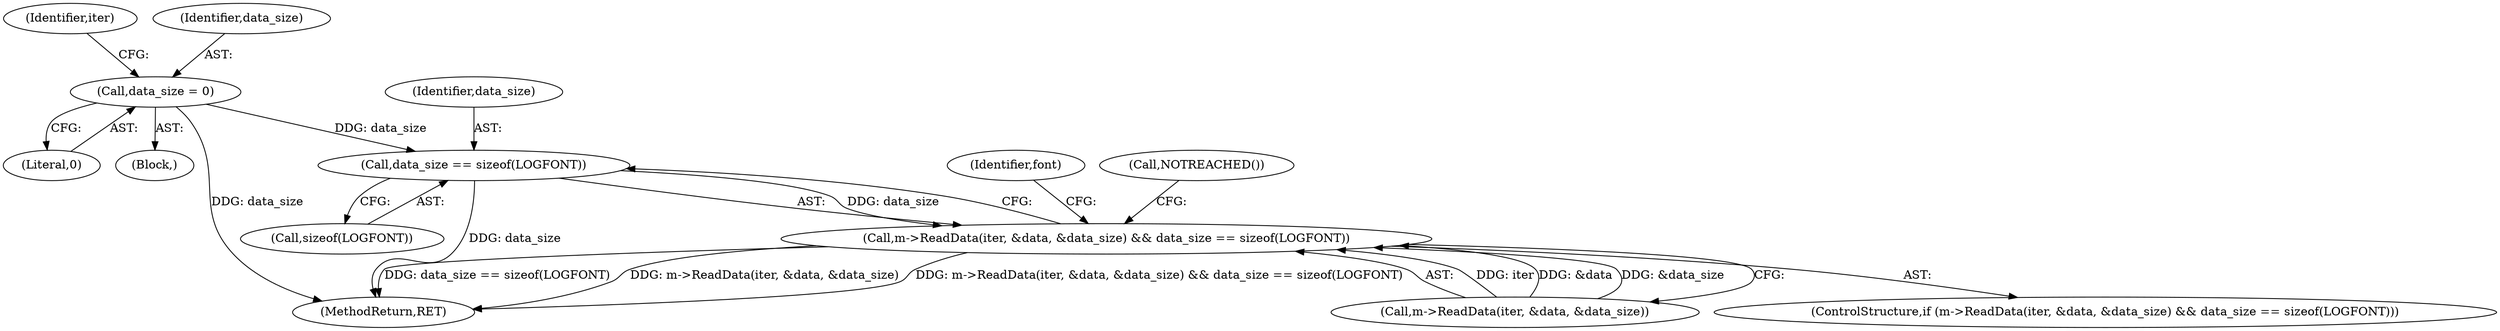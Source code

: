 digraph "0_Chrome_2e02cfe89cbffc8a0bc1bdaee9efe930fd55e376@API" {
"1000118" [label="(Call,data_size == sizeof(LOGFONT))"];
"1000107" [label="(Call,data_size = 0)"];
"1000111" [label="(Call,m->ReadData(iter, &data, &data_size) && data_size == sizeof(LOGFONT))"];
"1000113" [label="(Identifier,iter)"];
"1000109" [label="(Literal,0)"];
"1000125" [label="(Identifier,font)"];
"1000119" [label="(Identifier,data_size)"];
"1000107" [label="(Call,data_size = 0)"];
"1000147" [label="(Call,NOTREACHED())"];
"1000120" [label="(Call,sizeof(LOGFONT))"];
"1000111" [label="(Call,m->ReadData(iter, &data, &data_size) && data_size == sizeof(LOGFONT))"];
"1000110" [label="(ControlStructure,if (m->ReadData(iter, &data, &data_size) && data_size == sizeof(LOGFONT)))"];
"1000112" [label="(Call,m->ReadData(iter, &data, &data_size))"];
"1000104" [label="(Block,)"];
"1000150" [label="(MethodReturn,RET)"];
"1000108" [label="(Identifier,data_size)"];
"1000118" [label="(Call,data_size == sizeof(LOGFONT))"];
"1000118" -> "1000111"  [label="AST: "];
"1000118" -> "1000120"  [label="CFG: "];
"1000119" -> "1000118"  [label="AST: "];
"1000120" -> "1000118"  [label="AST: "];
"1000111" -> "1000118"  [label="CFG: "];
"1000118" -> "1000150"  [label="DDG: data_size"];
"1000118" -> "1000111"  [label="DDG: data_size"];
"1000107" -> "1000118"  [label="DDG: data_size"];
"1000107" -> "1000104"  [label="AST: "];
"1000107" -> "1000109"  [label="CFG: "];
"1000108" -> "1000107"  [label="AST: "];
"1000109" -> "1000107"  [label="AST: "];
"1000113" -> "1000107"  [label="CFG: "];
"1000107" -> "1000150"  [label="DDG: data_size"];
"1000111" -> "1000110"  [label="AST: "];
"1000111" -> "1000112"  [label="CFG: "];
"1000112" -> "1000111"  [label="AST: "];
"1000125" -> "1000111"  [label="CFG: "];
"1000147" -> "1000111"  [label="CFG: "];
"1000111" -> "1000150"  [label="DDG: data_size == sizeof(LOGFONT)"];
"1000111" -> "1000150"  [label="DDG: m->ReadData(iter, &data, &data_size)"];
"1000111" -> "1000150"  [label="DDG: m->ReadData(iter, &data, &data_size) && data_size == sizeof(LOGFONT)"];
"1000112" -> "1000111"  [label="DDG: iter"];
"1000112" -> "1000111"  [label="DDG: &data"];
"1000112" -> "1000111"  [label="DDG: &data_size"];
}
